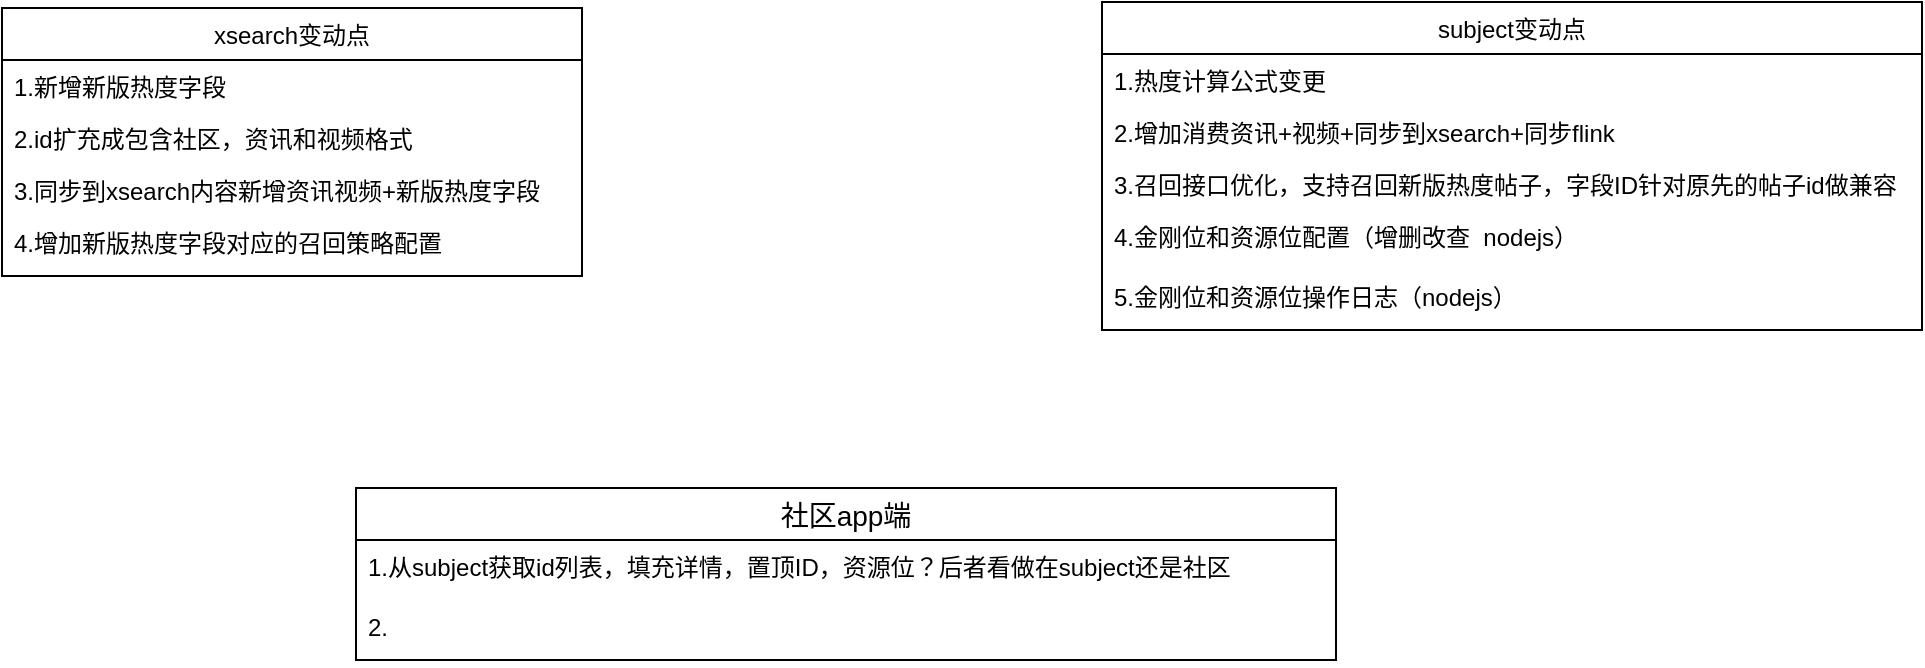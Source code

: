 <mxfile version="15.5.8" type="github">
  <diagram id="_h1MAt-I4YNS_zPpNKs3" name="Page-1">
    <mxGraphModel dx="1422" dy="762" grid="1" gridSize="10" guides="1" tooltips="1" connect="1" arrows="1" fold="1" page="1" pageScale="1" pageWidth="1654" pageHeight="2336" math="0" shadow="0">
      <root>
        <mxCell id="0" />
        <mxCell id="1" parent="0" />
        <mxCell id="PCNpO2fzQAiULQIDNyEv-3" value="xsearch变动点" style="swimlane;fontStyle=0;childLayout=stackLayout;horizontal=1;startSize=26;fillColor=none;horizontalStack=0;resizeParent=1;resizeParentMax=0;resizeLast=0;collapsible=1;marginBottom=0;" vertex="1" parent="1">
          <mxGeometry x="160" y="140" width="290" height="134" as="geometry" />
        </mxCell>
        <mxCell id="PCNpO2fzQAiULQIDNyEv-4" value="1.新增新版热度字段" style="text;strokeColor=none;fillColor=none;align=left;verticalAlign=top;spacingLeft=4;spacingRight=4;overflow=hidden;rotatable=0;points=[[0,0.5],[1,0.5]];portConstraint=eastwest;" vertex="1" parent="PCNpO2fzQAiULQIDNyEv-3">
          <mxGeometry y="26" width="290" height="26" as="geometry" />
        </mxCell>
        <mxCell id="PCNpO2fzQAiULQIDNyEv-5" value="2.id扩充成包含社区，资讯和视频格式" style="text;strokeColor=none;fillColor=none;align=left;verticalAlign=top;spacingLeft=4;spacingRight=4;overflow=hidden;rotatable=0;points=[[0,0.5],[1,0.5]];portConstraint=eastwest;" vertex="1" parent="PCNpO2fzQAiULQIDNyEv-3">
          <mxGeometry y="52" width="290" height="26" as="geometry" />
        </mxCell>
        <mxCell id="PCNpO2fzQAiULQIDNyEv-6" value="3.同步到xsearch内容新增资讯视频+新版热度字段" style="text;strokeColor=none;fillColor=none;align=left;verticalAlign=top;spacingLeft=4;spacingRight=4;overflow=hidden;rotatable=0;points=[[0,0.5],[1,0.5]];portConstraint=eastwest;" vertex="1" parent="PCNpO2fzQAiULQIDNyEv-3">
          <mxGeometry y="78" width="290" height="26" as="geometry" />
        </mxCell>
        <mxCell id="PCNpO2fzQAiULQIDNyEv-11" value="4.增加新版热度字段对应的召回策略配置" style="text;strokeColor=none;fillColor=none;spacingLeft=4;spacingRight=4;overflow=hidden;rotatable=0;points=[[0,0.5],[1,0.5]];portConstraint=eastwest;fontSize=12;" vertex="1" parent="PCNpO2fzQAiULQIDNyEv-3">
          <mxGeometry y="104" width="290" height="30" as="geometry" />
        </mxCell>
        <mxCell id="PCNpO2fzQAiULQIDNyEv-7" value="subject变动点" style="swimlane;fontStyle=0;childLayout=stackLayout;horizontal=1;startSize=26;fillColor=none;horizontalStack=0;resizeParent=1;resizeParentMax=0;resizeLast=0;collapsible=1;marginBottom=0;" vertex="1" parent="1">
          <mxGeometry x="710" y="137" width="410" height="164" as="geometry" />
        </mxCell>
        <mxCell id="PCNpO2fzQAiULQIDNyEv-8" value="1.热度计算公式变更" style="text;strokeColor=none;fillColor=none;align=left;verticalAlign=top;spacingLeft=4;spacingRight=4;overflow=hidden;rotatable=0;points=[[0,0.5],[1,0.5]];portConstraint=eastwest;" vertex="1" parent="PCNpO2fzQAiULQIDNyEv-7">
          <mxGeometry y="26" width="410" height="26" as="geometry" />
        </mxCell>
        <mxCell id="PCNpO2fzQAiULQIDNyEv-9" value="2.增加消费资讯+视频+同步到xsearch+同步flink" style="text;strokeColor=none;fillColor=none;align=left;verticalAlign=top;spacingLeft=4;spacingRight=4;overflow=hidden;rotatable=0;points=[[0,0.5],[1,0.5]];portConstraint=eastwest;" vertex="1" parent="PCNpO2fzQAiULQIDNyEv-7">
          <mxGeometry y="52" width="410" height="26" as="geometry" />
        </mxCell>
        <mxCell id="PCNpO2fzQAiULQIDNyEv-10" value="3.召回接口优化，支持召回新版热度帖子，字段ID针对原先的帖子id做兼容" style="text;strokeColor=none;fillColor=none;align=left;verticalAlign=top;spacingLeft=4;spacingRight=4;overflow=hidden;rotatable=0;points=[[0,0.5],[1,0.5]];portConstraint=eastwest;" vertex="1" parent="PCNpO2fzQAiULQIDNyEv-7">
          <mxGeometry y="78" width="410" height="26" as="geometry" />
        </mxCell>
        <mxCell id="PCNpO2fzQAiULQIDNyEv-13" value="4.金刚位和资源位配置（增删改查  nodejs）" style="text;strokeColor=none;fillColor=none;spacingLeft=4;spacingRight=4;overflow=hidden;rotatable=0;points=[[0,0.5],[1,0.5]];portConstraint=eastwest;fontSize=12;" vertex="1" parent="PCNpO2fzQAiULQIDNyEv-7">
          <mxGeometry y="104" width="410" height="30" as="geometry" />
        </mxCell>
        <mxCell id="PCNpO2fzQAiULQIDNyEv-14" value="5.金刚位和资源位操作日志（nodejs）" style="text;strokeColor=none;fillColor=none;spacingLeft=4;spacingRight=4;overflow=hidden;rotatable=0;points=[[0,0.5],[1,0.5]];portConstraint=eastwest;fontSize=12;" vertex="1" parent="PCNpO2fzQAiULQIDNyEv-7">
          <mxGeometry y="134" width="410" height="30" as="geometry" />
        </mxCell>
        <mxCell id="PCNpO2fzQAiULQIDNyEv-16" value="社区app端" style="swimlane;fontStyle=0;childLayout=stackLayout;horizontal=1;startSize=26;horizontalStack=0;resizeParent=1;resizeParentMax=0;resizeLast=0;collapsible=1;marginBottom=0;align=center;fontSize=14;" vertex="1" parent="1">
          <mxGeometry x="337" y="380" width="490" height="86" as="geometry" />
        </mxCell>
        <mxCell id="PCNpO2fzQAiULQIDNyEv-17" value="1.从subject获取id列表，填充详情，置顶ID，资源位？后者看做在subject还是社区" style="text;strokeColor=none;fillColor=none;spacingLeft=4;spacingRight=4;overflow=hidden;rotatable=0;points=[[0,0.5],[1,0.5]];portConstraint=eastwest;fontSize=12;" vertex="1" parent="PCNpO2fzQAiULQIDNyEv-16">
          <mxGeometry y="26" width="490" height="30" as="geometry" />
        </mxCell>
        <mxCell id="PCNpO2fzQAiULQIDNyEv-18" value="2." style="text;strokeColor=none;fillColor=none;spacingLeft=4;spacingRight=4;overflow=hidden;rotatable=0;points=[[0,0.5],[1,0.5]];portConstraint=eastwest;fontSize=12;" vertex="1" parent="PCNpO2fzQAiULQIDNyEv-16">
          <mxGeometry y="56" width="490" height="30" as="geometry" />
        </mxCell>
      </root>
    </mxGraphModel>
  </diagram>
</mxfile>
